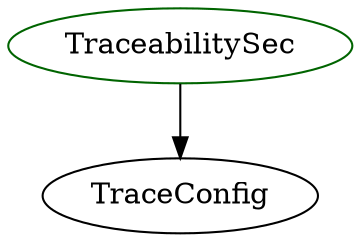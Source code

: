 digraph traceabilitysec{
TraceabilitySec -> TraceConfig;
TraceabilitySec	[shape=oval, color=darkgreen, label="TraceabilitySec"];
}
